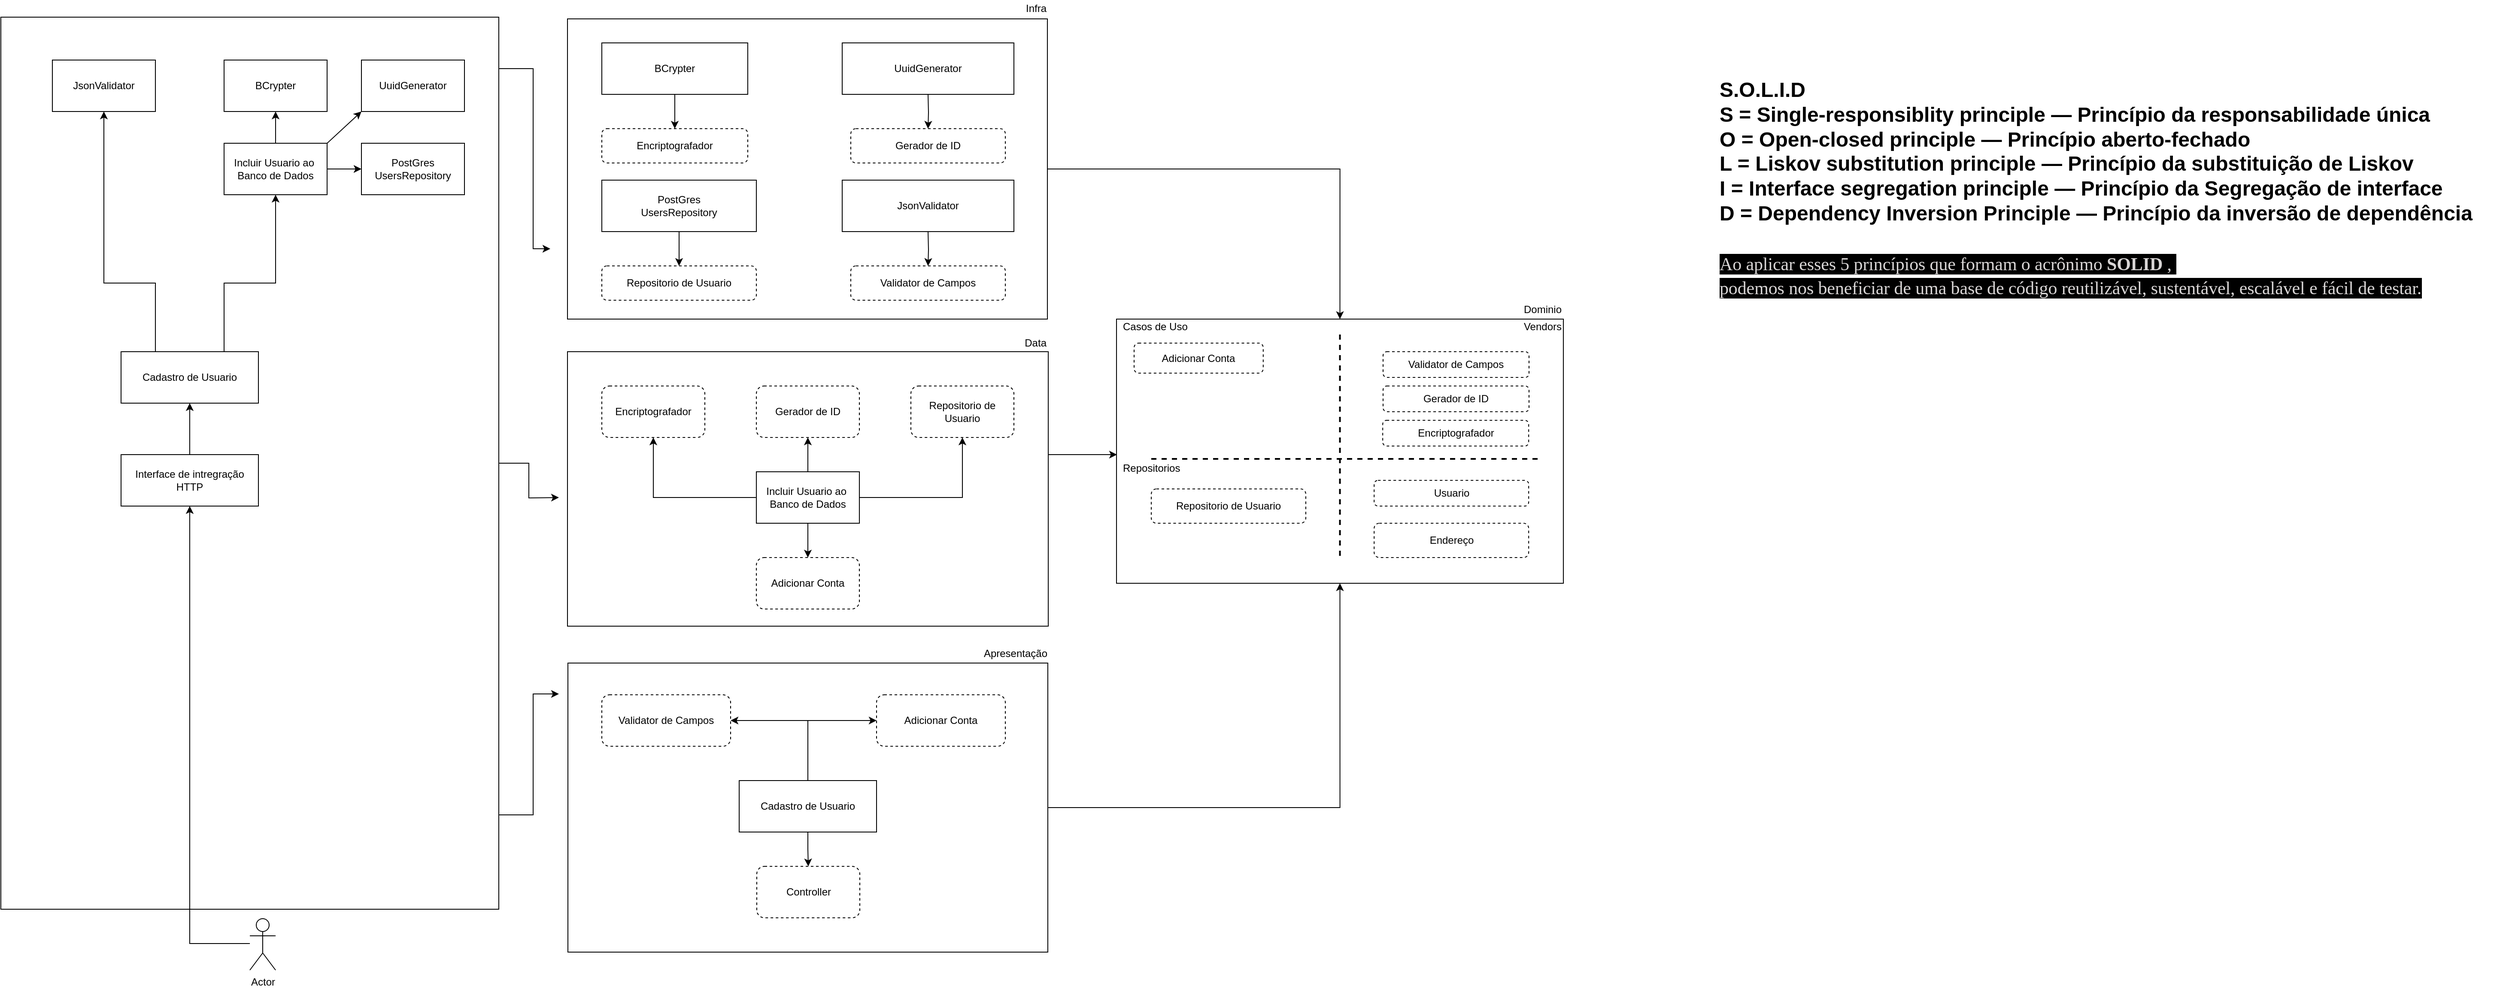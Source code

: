 <mxfile version="15.8.4" type="device"><diagram id="1wjXQx_-slKe2wFUpyjc" name="Page-1"><mxGraphModel dx="2581" dy="-626" grid="1" gridSize="10" guides="1" tooltips="1" connect="1" arrows="1" fold="1" page="1" pageScale="1" pageWidth="800" pageHeight="600" math="0" shadow="0"><root><mxCell id="0"/><mxCell id="1" parent="0"/><mxCell id="b5IWsL3eSPFJep6NOiEe-55" style="edgeStyle=orthogonalEdgeStyle;rounded=0;orthogonalLoop=1;jettySize=auto;html=1;entryX=0.5;entryY=0;entryDx=0;entryDy=0;" parent="1" source="b5IWsL3eSPFJep6NOiEe-1" target="b5IWsL3eSPFJep6NOiEe-7" edge="1"><mxGeometry relative="1" as="geometry"/></mxCell><mxCell id="b5IWsL3eSPFJep6NOiEe-1" value="" style="rounded=0;whiteSpace=wrap;html=1;fillColor=none;" parent="1" vertex="1"><mxGeometry x="-860" y="1242" width="559" height="350" as="geometry"/></mxCell><mxCell id="b5IWsL3eSPFJep6NOiEe-7" value="" style="rounded=0;whiteSpace=wrap;html=1;fillColor=none;" parent="1" vertex="1"><mxGeometry x="-220.49" y="1592" width="520.49" height="308" as="geometry"/></mxCell><mxCell id="b5IWsL3eSPFJep6NOiEe-8" value="Dominio" style="text;html=1;strokeColor=none;fillColor=none;align=right;verticalAlign=middle;whiteSpace=wrap;rounded=0;" parent="1" vertex="1"><mxGeometry x="210" y="1570" width="90" height="22" as="geometry"/></mxCell><mxCell id="b5IWsL3eSPFJep6NOiEe-53" style="edgeStyle=orthogonalEdgeStyle;rounded=0;orthogonalLoop=1;jettySize=auto;html=1;" parent="1" source="b5IWsL3eSPFJep6NOiEe-12" edge="1"><mxGeometry relative="1" as="geometry"><mxPoint x="-220" y="1750" as="targetPoint"/><Array as="points"><mxPoint x="-220" y="1750"/></Array></mxGeometry></mxCell><mxCell id="b5IWsL3eSPFJep6NOiEe-12" value="" style="rounded=0;whiteSpace=wrap;html=1;fillColor=none;" parent="1" vertex="1"><mxGeometry x="-860" y="1630" width="560" height="320" as="geometry"/></mxCell><mxCell id="b5IWsL3eSPFJep6NOiEe-73" style="edgeStyle=orthogonalEdgeStyle;rounded=0;orthogonalLoop=1;jettySize=auto;html=1;" parent="1" source="b5IWsL3eSPFJep6NOiEe-13" edge="1"><mxGeometry relative="1" as="geometry"><mxPoint x="-880" y="1510" as="targetPoint"/><Array as="points"><mxPoint x="-900" y="1300"/><mxPoint x="-900" y="1510"/></Array></mxGeometry></mxCell><mxCell id="b5IWsL3eSPFJep6NOiEe-74" style="edgeStyle=orthogonalEdgeStyle;rounded=0;orthogonalLoop=1;jettySize=auto;html=1;" parent="1" source="b5IWsL3eSPFJep6NOiEe-13" edge="1"><mxGeometry relative="1" as="geometry"><mxPoint x="-870" y="2029" as="targetPoint"/><Array as="points"><mxPoint x="-900" y="2170"/><mxPoint x="-900" y="2029"/></Array></mxGeometry></mxCell><mxCell id="b5IWsL3eSPFJep6NOiEe-75" style="edgeStyle=orthogonalEdgeStyle;rounded=0;orthogonalLoop=1;jettySize=auto;html=1;" parent="1" source="b5IWsL3eSPFJep6NOiEe-13" edge="1"><mxGeometry relative="1" as="geometry"><mxPoint x="-870" y="1800" as="targetPoint"/></mxGeometry></mxCell><mxCell id="b5IWsL3eSPFJep6NOiEe-13" value="" style="rounded=0;whiteSpace=wrap;html=1;fillColor=none;" parent="1" vertex="1"><mxGeometry x="-1520" y="1240" width="580" height="1040" as="geometry"/></mxCell><mxCell id="b5IWsL3eSPFJep6NOiEe-15" value="Data" style="text;html=1;strokeColor=none;fillColor=none;align=right;verticalAlign=middle;whiteSpace=wrap;rounded=0;" parent="1" vertex="1"><mxGeometry x="-390" y="1610" width="90" height="20" as="geometry"/></mxCell><mxCell id="b5IWsL3eSPFJep6NOiEe-37" value="Infra&lt;br&gt;" style="text;html=1;strokeColor=none;fillColor=none;align=right;verticalAlign=middle;whiteSpace=wrap;rounded=0;" parent="1" vertex="1"><mxGeometry x="-390" y="1220" width="90" height="20" as="geometry"/></mxCell><mxCell id="b5IWsL3eSPFJep6NOiEe-59" style="edgeStyle=orthogonalEdgeStyle;rounded=0;orthogonalLoop=1;jettySize=auto;html=1;entryX=0.5;entryY=1;entryDx=0;entryDy=0;" parent="1" source="b5IWsL3eSPFJep6NOiEe-38" target="b5IWsL3eSPFJep6NOiEe-7" edge="1"><mxGeometry relative="1" as="geometry"/></mxCell><mxCell id="b5IWsL3eSPFJep6NOiEe-38" value="" style="rounded=0;whiteSpace=wrap;html=1;fillColor=none;" parent="1" vertex="1"><mxGeometry x="-859.5" y="1993" width="559" height="337" as="geometry"/></mxCell><mxCell id="b5IWsL3eSPFJep6NOiEe-39" value="Apresentação" style="text;html=1;strokeColor=none;fillColor=none;align=right;verticalAlign=middle;whiteSpace=wrap;rounded=0;" parent="1" vertex="1"><mxGeometry x="-389.5" y="1970" width="90" height="23" as="geometry"/></mxCell><mxCell id="b5IWsL3eSPFJep6NOiEe-43" style="edgeStyle=orthogonalEdgeStyle;rounded=0;orthogonalLoop=1;jettySize=auto;html=1;" parent="1" source="b5IWsL3eSPFJep6NOiEe-45" target="b5IWsL3eSPFJep6NOiEe-46" edge="1"><mxGeometry relative="1" as="geometry"/></mxCell><mxCell id="b5IWsL3eSPFJep6NOiEe-44" style="edgeStyle=orthogonalEdgeStyle;rounded=0;orthogonalLoop=1;jettySize=auto;html=1;entryX=0.5;entryY=1;entryDx=0;entryDy=0;" parent="1" source="b5IWsL3eSPFJep6NOiEe-45" target="b5IWsL3eSPFJep6NOiEe-47" edge="1"><mxGeometry relative="1" as="geometry"/></mxCell><mxCell id="b5IWsL3eSPFJep6NOiEe-49" style="edgeStyle=orthogonalEdgeStyle;rounded=0;orthogonalLoop=1;jettySize=auto;html=1;entryX=0.5;entryY=1;entryDx=0;entryDy=0;" parent="1" source="b5IWsL3eSPFJep6NOiEe-45" target="b5IWsL3eSPFJep6NOiEe-48" edge="1"><mxGeometry relative="1" as="geometry"/></mxCell><mxCell id="b5IWsL3eSPFJep6NOiEe-106" style="edgeStyle=orthogonalEdgeStyle;rounded=0;orthogonalLoop=1;jettySize=auto;html=1;entryX=0.5;entryY=0;entryDx=0;entryDy=0;" parent="1" source="b5IWsL3eSPFJep6NOiEe-45" target="b5IWsL3eSPFJep6NOiEe-104" edge="1"><mxGeometry relative="1" as="geometry"/></mxCell><mxCell id="b5IWsL3eSPFJep6NOiEe-45" value="Incluir Usuario ao&amp;nbsp;&lt;br&gt;Banco de Dados" style="rounded=0;whiteSpace=wrap;html=1;fillColor=none;" parent="1" vertex="1"><mxGeometry x="-640" y="1770" width="120" height="60" as="geometry"/></mxCell><mxCell id="b5IWsL3eSPFJep6NOiEe-46" value="Repositorio de Usuario" style="rounded=1;whiteSpace=wrap;html=1;fillColor=none;dashed=1;" parent="1" vertex="1"><mxGeometry x="-460" y="1670" width="120" height="60" as="geometry"/></mxCell><mxCell id="b5IWsL3eSPFJep6NOiEe-47" value="Encriptografador" style="rounded=1;whiteSpace=wrap;html=1;fillColor=none;dashed=1;" parent="1" vertex="1"><mxGeometry x="-820" y="1670" width="120" height="60" as="geometry"/></mxCell><mxCell id="b5IWsL3eSPFJep6NOiEe-48" value="Gerador de ID" style="rounded=1;whiteSpace=wrap;html=1;fillColor=none;dashed=1;" parent="1" vertex="1"><mxGeometry x="-640" y="1670" width="120" height="60" as="geometry"/></mxCell><mxCell id="b5IWsL3eSPFJep6NOiEe-50" value="Adicionar Conta" style="rounded=1;whiteSpace=wrap;html=1;fillColor=none;dashed=1;" parent="1" vertex="1"><mxGeometry x="-200" y="1620" width="150.4" height="35" as="geometry"/></mxCell><mxCell id="b5IWsL3eSPFJep6NOiEe-51" value="Gerador de ID" style="rounded=1;whiteSpace=wrap;html=1;fillColor=none;dashed=1;" parent="1" vertex="1"><mxGeometry x="90" y="1670" width="170" height="30" as="geometry"/></mxCell><mxCell id="b5IWsL3eSPFJep6NOiEe-52" value="Repositorio de Usuario" style="rounded=1;whiteSpace=wrap;html=1;fillColor=none;dashed=1;" parent="1" vertex="1"><mxGeometry x="-180" y="1790" width="180" height="40" as="geometry"/></mxCell><mxCell id="b5IWsL3eSPFJep6NOiEe-56" value="BCrypter" style="rounded=0;whiteSpace=wrap;html=1;fillColor=none;" parent="1" vertex="1"><mxGeometry x="-820" y="1270" width="170" height="60" as="geometry"/></mxCell><mxCell id="b5IWsL3eSPFJep6NOiEe-109" style="edgeStyle=orthogonalEdgeStyle;rounded=0;orthogonalLoop=1;jettySize=auto;html=1;entryX=0.5;entryY=0;entryDx=0;entryDy=0;" parent="1" source="b5IWsL3eSPFJep6NOiEe-57" target="b5IWsL3eSPFJep6NOiEe-108" edge="1"><mxGeometry relative="1" as="geometry"/></mxCell><mxCell id="b5IWsL3eSPFJep6NOiEe-57" value="PostGres&lt;br&gt;UsersRepository" style="rounded=0;whiteSpace=wrap;html=1;fillColor=none;" parent="1" vertex="1"><mxGeometry x="-820" y="1430" width="180" height="60" as="geometry"/></mxCell><mxCell id="b5IWsL3eSPFJep6NOiEe-58" value="UuidGenerator" style="rounded=0;whiteSpace=wrap;html=1;fillColor=none;" parent="1" vertex="1"><mxGeometry x="-540" y="1270" width="200" height="60" as="geometry"/></mxCell><mxCell id="b5IWsL3eSPFJep6NOiEe-68" style="edgeStyle=orthogonalEdgeStyle;rounded=0;orthogonalLoop=1;jettySize=auto;html=1;entryX=0.5;entryY=0;entryDx=0;entryDy=0;" parent="1" source="b5IWsL3eSPFJep6NOiEe-62" target="b5IWsL3eSPFJep6NOiEe-67" edge="1"><mxGeometry relative="1" as="geometry"/></mxCell><mxCell id="b5IWsL3eSPFJep6NOiEe-71" style="edgeStyle=orthogonalEdgeStyle;rounded=0;orthogonalLoop=1;jettySize=auto;html=1;entryX=1;entryY=0.5;entryDx=0;entryDy=0;exitX=0.5;exitY=0;exitDx=0;exitDy=0;" parent="1" source="b5IWsL3eSPFJep6NOiEe-62" target="b5IWsL3eSPFJep6NOiEe-69" edge="1"><mxGeometry relative="1" as="geometry"><mxPoint x="-579" y="2070" as="targetPoint"/></mxGeometry></mxCell><mxCell id="b5IWsL3eSPFJep6NOiEe-72" style="edgeStyle=orthogonalEdgeStyle;rounded=0;orthogonalLoop=1;jettySize=auto;html=1;entryX=0;entryY=0.5;entryDx=0;entryDy=0;" parent="1" source="b5IWsL3eSPFJep6NOiEe-62" target="b5IWsL3eSPFJep6NOiEe-70" edge="1"><mxGeometry relative="1" as="geometry"/></mxCell><mxCell id="b5IWsL3eSPFJep6NOiEe-62" value="Cadastro de Usuario" style="rounded=0;whiteSpace=wrap;html=1;fillColor=none;" parent="1" vertex="1"><mxGeometry x="-660" y="2130" width="160" height="60" as="geometry"/></mxCell><mxCell id="b5IWsL3eSPFJep6NOiEe-64" value="Validator de Campos" style="rounded=1;whiteSpace=wrap;html=1;fillColor=none;dashed=1;" parent="1" vertex="1"><mxGeometry x="90" y="1630" width="170" height="30" as="geometry"/></mxCell><mxCell id="b5IWsL3eSPFJep6NOiEe-67" value="Controller" style="rounded=1;whiteSpace=wrap;html=1;fillColor=none;dashed=1;" parent="1" vertex="1"><mxGeometry x="-639.5" y="2230" width="120" height="60" as="geometry"/></mxCell><mxCell id="b5IWsL3eSPFJep6NOiEe-69" value="Validator de Campos" style="rounded=1;whiteSpace=wrap;html=1;fillColor=none;dashed=1;" parent="1" vertex="1"><mxGeometry x="-820" y="2030" width="150" height="60" as="geometry"/></mxCell><mxCell id="b5IWsL3eSPFJep6NOiEe-70" value="Adicionar Conta" style="rounded=1;whiteSpace=wrap;html=1;fillColor=none;dashed=1;" parent="1" vertex="1"><mxGeometry x="-500" y="2030" width="150" height="60" as="geometry"/></mxCell><mxCell id="b5IWsL3eSPFJep6NOiEe-87" style="edgeStyle=orthogonalEdgeStyle;rounded=0;orthogonalLoop=1;jettySize=auto;html=1;entryX=0.5;entryY=1;entryDx=0;entryDy=0;" parent="1" source="b5IWsL3eSPFJep6NOiEe-77" target="b5IWsL3eSPFJep6NOiEe-80" edge="1"><mxGeometry relative="1" as="geometry"><Array as="points"><mxPoint x="-1260" y="1550"/><mxPoint x="-1200" y="1550"/></Array></mxGeometry></mxCell><mxCell id="b5IWsL3eSPFJep6NOiEe-88" style="edgeStyle=orthogonalEdgeStyle;rounded=0;orthogonalLoop=1;jettySize=auto;html=1;entryX=0.5;entryY=1;entryDx=0;entryDy=0;" parent="1" source="b5IWsL3eSPFJep6NOiEe-77" target="b5IWsL3eSPFJep6NOiEe-79" edge="1"><mxGeometry relative="1" as="geometry"><Array as="points"><mxPoint x="-1340" y="1550"/><mxPoint x="-1400" y="1550"/></Array></mxGeometry></mxCell><mxCell id="b5IWsL3eSPFJep6NOiEe-77" value="Cadastro de Usuario" style="rounded=0;whiteSpace=wrap;html=1;fillColor=none;" parent="1" vertex="1"><mxGeometry x="-1380" y="1630" width="160" height="60" as="geometry"/></mxCell><mxCell id="b5IWsL3eSPFJep6NOiEe-78" value="JsonValidator" style="rounded=0;whiteSpace=wrap;html=1;fillColor=none;" parent="1" vertex="1"><mxGeometry x="-540" y="1430" width="200" height="60" as="geometry"/></mxCell><mxCell id="b5IWsL3eSPFJep6NOiEe-79" value="JsonValidator" style="rounded=0;whiteSpace=wrap;html=1;fillColor=none;" parent="1" vertex="1"><mxGeometry x="-1460" y="1290" width="120" height="60" as="geometry"/></mxCell><mxCell id="b5IWsL3eSPFJep6NOiEe-85" style="edgeStyle=orthogonalEdgeStyle;rounded=0;orthogonalLoop=1;jettySize=auto;html=1;entryX=0.5;entryY=1;entryDx=0;entryDy=0;" parent="1" source="b5IWsL3eSPFJep6NOiEe-80" target="b5IWsL3eSPFJep6NOiEe-81" edge="1"><mxGeometry relative="1" as="geometry"/></mxCell><mxCell id="b5IWsL3eSPFJep6NOiEe-86" style="edgeStyle=orthogonalEdgeStyle;rounded=0;orthogonalLoop=1;jettySize=auto;html=1;entryX=0;entryY=0.5;entryDx=0;entryDy=0;" parent="1" source="b5IWsL3eSPFJep6NOiEe-80" target="b5IWsL3eSPFJep6NOiEe-83" edge="1"><mxGeometry relative="1" as="geometry"/></mxCell><mxCell id="b5IWsL3eSPFJep6NOiEe-80" value="Incluir Usuario ao&amp;nbsp;&lt;br&gt;Banco de Dados" style="rounded=0;whiteSpace=wrap;html=1;fillColor=none;" parent="1" vertex="1"><mxGeometry x="-1260" y="1387" width="120" height="60" as="geometry"/></mxCell><mxCell id="b5IWsL3eSPFJep6NOiEe-81" value="BCrypter" style="rounded=0;whiteSpace=wrap;html=1;fillColor=none;" parent="1" vertex="1"><mxGeometry x="-1260" y="1290" width="120" height="60" as="geometry"/></mxCell><mxCell id="b5IWsL3eSPFJep6NOiEe-82" value="UuidGenerator" style="rounded=0;whiteSpace=wrap;html=1;fillColor=none;" parent="1" vertex="1"><mxGeometry x="-1100" y="1290" width="120" height="60" as="geometry"/></mxCell><mxCell id="b5IWsL3eSPFJep6NOiEe-83" value="PostGres&lt;br&gt;UsersRepository" style="rounded=0;whiteSpace=wrap;html=1;fillColor=none;" parent="1" vertex="1"><mxGeometry x="-1100" y="1387" width="120" height="60" as="geometry"/></mxCell><mxCell id="b5IWsL3eSPFJep6NOiEe-84" value="" style="endArrow=classic;html=1;rounded=0;exitX=1;exitY=0;exitDx=0;exitDy=0;" parent="1" source="b5IWsL3eSPFJep6NOiEe-80" edge="1"><mxGeometry width="50" height="50" relative="1" as="geometry"><mxPoint x="-1150" y="1400" as="sourcePoint"/><mxPoint x="-1100" y="1350" as="targetPoint"/></mxGeometry></mxCell><mxCell id="b5IWsL3eSPFJep6NOiEe-90" style="edgeStyle=orthogonalEdgeStyle;rounded=0;orthogonalLoop=1;jettySize=auto;html=1;entryX=0.5;entryY=1;entryDx=0;entryDy=0;" parent="1" source="b5IWsL3eSPFJep6NOiEe-89" target="b5IWsL3eSPFJep6NOiEe-77" edge="1"><mxGeometry relative="1" as="geometry"/></mxCell><mxCell id="b5IWsL3eSPFJep6NOiEe-89" value="Interface de intregração HTTP" style="rounded=0;whiteSpace=wrap;html=1;fillColor=none;" parent="1" vertex="1"><mxGeometry x="-1380" y="1750" width="160" height="60" as="geometry"/></mxCell><mxCell id="b5IWsL3eSPFJep6NOiEe-93" style="edgeStyle=orthogonalEdgeStyle;rounded=0;orthogonalLoop=1;jettySize=auto;html=1;" parent="1" target="b5IWsL3eSPFJep6NOiEe-89" edge="1"><mxGeometry relative="1" as="geometry"><mxPoint x="-1230" y="2320.0" as="sourcePoint"/><Array as="points"><mxPoint x="-1300" y="2320"/></Array></mxGeometry></mxCell><mxCell id="b5IWsL3eSPFJep6NOiEe-92" value="Actor" style="shape=umlActor;verticalLabelPosition=bottom;verticalAlign=top;html=1;outlineConnect=0;rounded=0;fillColor=none;" parent="1" vertex="1"><mxGeometry x="-1230" y="2291" width="30" height="60" as="geometry"/></mxCell><mxCell id="b5IWsL3eSPFJep6NOiEe-94" value="" style="line;strokeWidth=2;direction=south;html=1;rounded=0;fillColor=none;dashed=1;" parent="1" vertex="1"><mxGeometry x="34.76" y="1610" width="10" height="260" as="geometry"/></mxCell><mxCell id="b5IWsL3eSPFJep6NOiEe-95" value="" style="line;strokeWidth=2;html=1;rounded=0;dashed=1;fillColor=none;" parent="1" vertex="1"><mxGeometry x="-180" y="1750" width="450" height="10" as="geometry"/></mxCell><mxCell id="b5IWsL3eSPFJep6NOiEe-97" value="Casos de Uso" style="text;html=1;strokeColor=none;fillColor=none;align=left;verticalAlign=middle;whiteSpace=wrap;rounded=0;" parent="1" vertex="1"><mxGeometry x="-215.49" y="1592" width="90" height="18" as="geometry"/></mxCell><mxCell id="b5IWsL3eSPFJep6NOiEe-98" value="Vendors" style="text;html=1;strokeColor=none;fillColor=none;align=right;verticalAlign=middle;whiteSpace=wrap;rounded=0;" parent="1" vertex="1"><mxGeometry x="210" y="1592" width="90" height="18" as="geometry"/></mxCell><mxCell id="b5IWsL3eSPFJep6NOiEe-99" value="Repositorios" style="text;html=1;strokeColor=none;fillColor=none;align=left;verticalAlign=middle;whiteSpace=wrap;rounded=0;" parent="1" vertex="1"><mxGeometry x="-215.49" y="1756" width="90" height="20" as="geometry"/></mxCell><mxCell id="b5IWsL3eSPFJep6NOiEe-100" value="Encriptografador" style="rounded=1;whiteSpace=wrap;html=1;fillColor=none;dashed=1;" parent="1" vertex="1"><mxGeometry x="89.6" y="1710" width="170" height="30" as="geometry"/></mxCell><mxCell id="b5IWsL3eSPFJep6NOiEe-104" value="Adicionar Conta" style="rounded=1;whiteSpace=wrap;html=1;fillColor=none;dashed=1;" parent="1" vertex="1"><mxGeometry x="-640" y="1870" width="120" height="60" as="geometry"/></mxCell><mxCell id="b5IWsL3eSPFJep6NOiEe-108" value="Repositorio de Usuario" style="rounded=1;whiteSpace=wrap;html=1;fillColor=none;dashed=1;" parent="1" vertex="1"><mxGeometry x="-820" y="1530" width="180" height="40" as="geometry"/></mxCell><mxCell id="b5IWsL3eSPFJep6NOiEe-110" style="edgeStyle=orthogonalEdgeStyle;rounded=0;orthogonalLoop=1;jettySize=auto;html=1;entryX=0.5;entryY=0;entryDx=0;entryDy=0;" parent="1" target="b5IWsL3eSPFJep6NOiEe-111" edge="1"><mxGeometry relative="1" as="geometry"><mxPoint x="-740" y="1330" as="sourcePoint"/><Array as="points"><mxPoint x="-735" y="1330"/></Array></mxGeometry></mxCell><mxCell id="b5IWsL3eSPFJep6NOiEe-111" value="Encriptografador" style="rounded=1;whiteSpace=wrap;html=1;fillColor=none;dashed=1;" parent="1" vertex="1"><mxGeometry x="-820" y="1370" width="170" height="40" as="geometry"/></mxCell><mxCell id="b5IWsL3eSPFJep6NOiEe-112" style="edgeStyle=orthogonalEdgeStyle;rounded=0;orthogonalLoop=1;jettySize=auto;html=1;entryX=0.5;entryY=0;entryDx=0;entryDy=0;" parent="1" target="b5IWsL3eSPFJep6NOiEe-113" edge="1"><mxGeometry relative="1" as="geometry"><mxPoint x="-440" y="1330" as="sourcePoint"/></mxGeometry></mxCell><mxCell id="b5IWsL3eSPFJep6NOiEe-113" value="Gerador de ID" style="rounded=1;whiteSpace=wrap;html=1;fillColor=none;dashed=1;" parent="1" vertex="1"><mxGeometry x="-530" y="1370" width="180" height="40" as="geometry"/></mxCell><mxCell id="b5IWsL3eSPFJep6NOiEe-114" style="edgeStyle=orthogonalEdgeStyle;rounded=0;orthogonalLoop=1;jettySize=auto;html=1;entryX=0.5;entryY=0;entryDx=0;entryDy=0;" parent="1" target="b5IWsL3eSPFJep6NOiEe-115" edge="1"><mxGeometry relative="1" as="geometry"><mxPoint x="-440" y="1490" as="sourcePoint"/></mxGeometry></mxCell><mxCell id="b5IWsL3eSPFJep6NOiEe-115" value="Validator de Campos" style="rounded=1;whiteSpace=wrap;html=1;fillColor=none;dashed=1;" parent="1" vertex="1"><mxGeometry x="-530" y="1530" width="180" height="40" as="geometry"/></mxCell><mxCell id="b5IWsL3eSPFJep6NOiEe-117" value="S.O.L.I.D&lt;br&gt;&lt;div&gt;S = Single-responsiblity principle — Princípio da responsabilidade única&lt;/div&gt;&lt;div&gt;O = Open-closed principle — Princípio aberto-fechado&lt;/div&gt;&lt;div&gt;L = Liskov substitution principle — Princípio da substituição de Liskov&lt;/div&gt;&lt;div&gt;I = Interface segregation principle — Princípio da Segregação de interface&lt;/div&gt;&lt;div&gt;D = Dependency Inversion Principle — Princípio da inversão de dependência&lt;/div&gt;&lt;div&gt;&lt;br&gt;&lt;/div&gt;&lt;div&gt;&lt;span style=&quot;color: rgb(217 , 214 , 214) ; font-family: &amp;#34;charter&amp;#34; , &amp;#34;georgia&amp;#34; , &amp;#34;cambria&amp;#34; , &amp;#34;times new roman&amp;#34; , &amp;#34;times&amp;#34; , serif ; font-size: 21px ; font-weight: 400 ; letter-spacing: -0.063px ; background-color: rgb(0 , 0 , 0)&quot;&gt;Ao aplicar esses 5 princípios que formam o&lt;/span&gt;&lt;span id=&quot;rmm&quot; style=&quot;box-sizing: inherit ; color: rgb(217 , 214 , 214) ; font-family: &amp;#34;charter&amp;#34; , &amp;#34;georgia&amp;#34; , &amp;#34;cambria&amp;#34; , &amp;#34;times new roman&amp;#34; , &amp;#34;times&amp;#34; , serif ; font-size: 21px ; font-weight: 400 ; letter-spacing: -0.063px ; background-color: rgb(0 , 0 , 0)&quot;&gt;&lt;span id=&quot;rmm&quot; style=&quot;box-sizing: inherit&quot;&gt;&amp;nbsp;&lt;/span&gt;&lt;/span&gt;&lt;span style=&quot;color: rgb(217 , 214 , 214) ; font-family: &amp;#34;charter&amp;#34; , &amp;#34;georgia&amp;#34; , &amp;#34;cambria&amp;#34; , &amp;#34;times new roman&amp;#34; , &amp;#34;times&amp;#34; , serif ; font-size: 21px ; font-weight: 400 ; letter-spacing: -0.063px ; background-color: rgb(0 , 0 , 0)&quot;&gt;acrônimo&amp;nbsp;&lt;/span&gt;&lt;span class=&quot;iu gu&quot; style=&quot;box-sizing: inherit ; font-family: &amp;#34;charter&amp;#34; , &amp;#34;georgia&amp;#34; , &amp;#34;cambria&amp;#34; , &amp;#34;times new roman&amp;#34; , &amp;#34;times&amp;#34; , serif ; color: rgb(217 , 214 , 214) ; font-size: 21px ; letter-spacing: -0.063px ; background-color: rgb(0 , 0 , 0)&quot;&gt;SOLID&lt;/span&gt;&lt;span style=&quot;color: rgb(217 , 214 , 214) ; font-family: &amp;#34;charter&amp;#34; , &amp;#34;georgia&amp;#34; , &amp;#34;cambria&amp;#34; , &amp;#34;times new roman&amp;#34; , &amp;#34;times&amp;#34; , serif ; font-size: 21px ; font-weight: 400 ; letter-spacing: -0.063px ; background-color: rgb(0 , 0 , 0)&quot;&gt;&amp;nbsp;,&amp;nbsp;&lt;/span&gt;&lt;/div&gt;&lt;div&gt;&lt;span style=&quot;color: rgb(217 , 214 , 214) ; font-family: &amp;#34;charter&amp;#34; , &amp;#34;georgia&amp;#34; , &amp;#34;cambria&amp;#34; , &amp;#34;times new roman&amp;#34; , &amp;#34;times&amp;#34; , serif ; font-size: 21px ; font-weight: 400 ; letter-spacing: -0.063px ; background-color: rgb(0 , 0 , 0)&quot;&gt;podemos nos beneficiar de uma base de código reutilizável, sustentável, escalável e fácil de testar.&lt;/span&gt;&lt;br&gt;&lt;/div&gt;" style="text;strokeColor=none;fillColor=none;html=1;fontSize=24;fontStyle=1;verticalAlign=middle;align=left;rounded=0;dashed=1;" parent="1" vertex="1"><mxGeometry x="480" y="1270" width="910" height="340" as="geometry"/></mxCell><mxCell id="b5IWsL3eSPFJep6NOiEe-118" style="edgeStyle=orthogonalEdgeStyle;rounded=0;orthogonalLoop=1;jettySize=auto;html=1;exitX=0.5;exitY=1;exitDx=0;exitDy=0;" parent="1" source="b5IWsL3eSPFJep6NOiEe-117" target="b5IWsL3eSPFJep6NOiEe-117" edge="1"><mxGeometry relative="1" as="geometry"/></mxCell><mxCell id="-As0JyTCQQU-QIA_808a-2" value="Usuario" style="rounded=1;whiteSpace=wrap;html=1;fillColor=none;dashed=1;" vertex="1" parent="1"><mxGeometry x="79.6" y="1780" width="180" height="30" as="geometry"/></mxCell><mxCell id="-As0JyTCQQU-QIA_808a-3" value="Endereço" style="rounded=1;whiteSpace=wrap;html=1;fillColor=none;dashed=1;" vertex="1" parent="1"><mxGeometry x="79.6" y="1830" width="180" height="40" as="geometry"/></mxCell></root></mxGraphModel></diagram></mxfile>